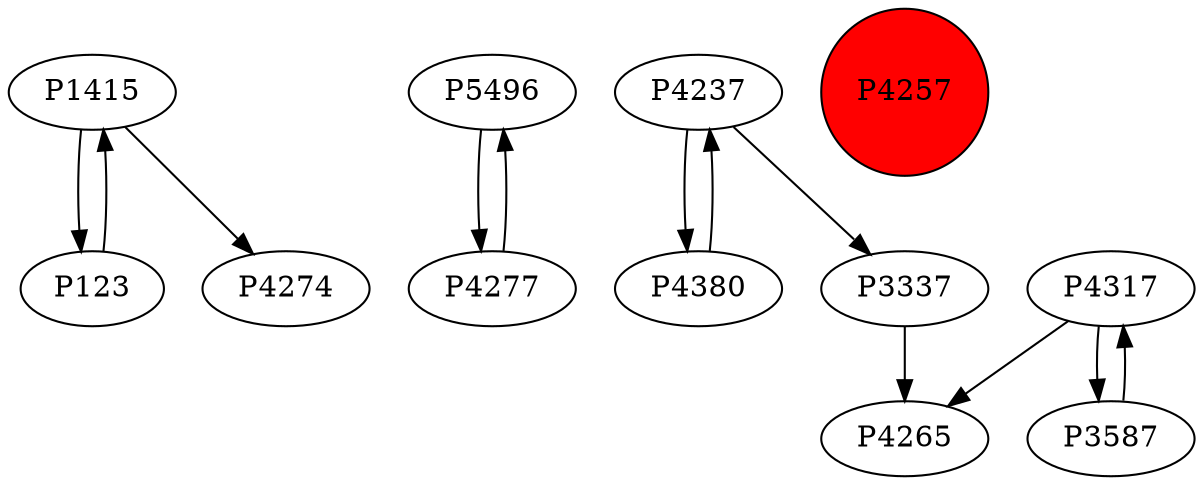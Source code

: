 digraph {
	P1415 -> P123
	P1415 -> P4274
	P123 -> P1415
	P5496 -> P4277
	P4237 -> P4380
	P4277 -> P5496
	P4380 -> P4237
	P3337 -> P4265
	P4317 -> P4265
	P3587 -> P4317
	P4317 -> P3587
	P4237 -> P3337
	P4257 [shape=circle]
	P4257 [style=filled]
	P4257 [fillcolor=red]
}